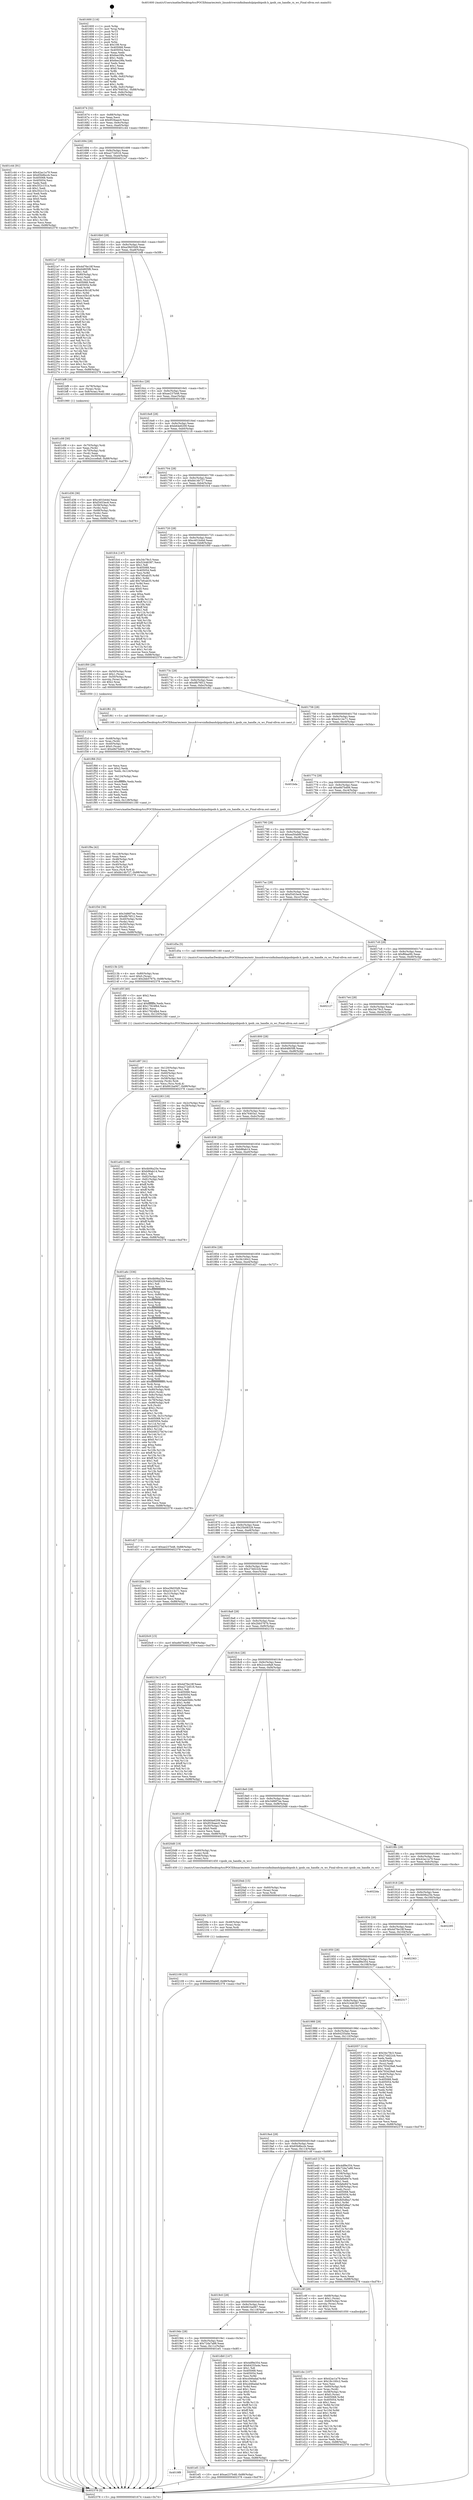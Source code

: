 digraph "0x401600" {
  label = "0x401600 (/mnt/c/Users/mathe/Desktop/tcc/POCII/binaries/extr_linuxdriversinfinibandulpipoibipoib.h_ipoib_cm_handle_rx_wc_Final-ollvm.out::main(0))"
  labelloc = "t"
  node[shape=record]

  Entry [label="",width=0.3,height=0.3,shape=circle,fillcolor=black,style=filled]
  "0x401674" [label="{
     0x401674 [32]\l
     | [instrs]\l
     &nbsp;&nbsp;0x401674 \<+6\>: mov -0x88(%rbp),%eax\l
     &nbsp;&nbsp;0x40167a \<+2\>: mov %eax,%ecx\l
     &nbsp;&nbsp;0x40167c \<+6\>: sub $0x953baec0,%ecx\l
     &nbsp;&nbsp;0x401682 \<+6\>: mov %eax,-0x9c(%rbp)\l
     &nbsp;&nbsp;0x401688 \<+6\>: mov %ecx,-0xa0(%rbp)\l
     &nbsp;&nbsp;0x40168e \<+6\>: je 0000000000401c44 \<main+0x644\>\l
  }"]
  "0x401c44" [label="{
     0x401c44 [91]\l
     | [instrs]\l
     &nbsp;&nbsp;0x401c44 \<+5\>: mov $0x42ac1a79,%eax\l
     &nbsp;&nbsp;0x401c49 \<+5\>: mov $0x65b8bccb,%ecx\l
     &nbsp;&nbsp;0x401c4e \<+7\>: mov 0x405068,%edx\l
     &nbsp;&nbsp;0x401c55 \<+7\>: mov 0x405054,%esi\l
     &nbsp;&nbsp;0x401c5c \<+2\>: mov %edx,%edi\l
     &nbsp;&nbsp;0x401c5e \<+6\>: add $0x352c151a,%edi\l
     &nbsp;&nbsp;0x401c64 \<+3\>: sub $0x1,%edi\l
     &nbsp;&nbsp;0x401c67 \<+6\>: sub $0x352c151a,%edi\l
     &nbsp;&nbsp;0x401c6d \<+3\>: imul %edi,%edx\l
     &nbsp;&nbsp;0x401c70 \<+3\>: and $0x1,%edx\l
     &nbsp;&nbsp;0x401c73 \<+3\>: cmp $0x0,%edx\l
     &nbsp;&nbsp;0x401c76 \<+4\>: sete %r8b\l
     &nbsp;&nbsp;0x401c7a \<+3\>: cmp $0xa,%esi\l
     &nbsp;&nbsp;0x401c7d \<+4\>: setl %r9b\l
     &nbsp;&nbsp;0x401c81 \<+3\>: mov %r8b,%r10b\l
     &nbsp;&nbsp;0x401c84 \<+3\>: and %r9b,%r10b\l
     &nbsp;&nbsp;0x401c87 \<+3\>: xor %r9b,%r8b\l
     &nbsp;&nbsp;0x401c8a \<+3\>: or %r8b,%r10b\l
     &nbsp;&nbsp;0x401c8d \<+4\>: test $0x1,%r10b\l
     &nbsp;&nbsp;0x401c91 \<+3\>: cmovne %ecx,%eax\l
     &nbsp;&nbsp;0x401c94 \<+6\>: mov %eax,-0x88(%rbp)\l
     &nbsp;&nbsp;0x401c9a \<+5\>: jmp 0000000000402378 \<main+0xd78\>\l
  }"]
  "0x401694" [label="{
     0x401694 [28]\l
     | [instrs]\l
     &nbsp;&nbsp;0x401694 \<+5\>: jmp 0000000000401699 \<main+0x99\>\l
     &nbsp;&nbsp;0x401699 \<+6\>: mov -0x9c(%rbp),%eax\l
     &nbsp;&nbsp;0x40169f \<+5\>: sub $0xa272d516,%eax\l
     &nbsp;&nbsp;0x4016a4 \<+6\>: mov %eax,-0xa4(%rbp)\l
     &nbsp;&nbsp;0x4016aa \<+6\>: je 00000000004021e7 \<main+0xbe7\>\l
  }"]
  Exit [label="",width=0.3,height=0.3,shape=circle,fillcolor=black,style=filled,peripheries=2]
  "0x4021e7" [label="{
     0x4021e7 [156]\l
     | [instrs]\l
     &nbsp;&nbsp;0x4021e7 \<+5\>: mov $0x4d76e18f,%eax\l
     &nbsp;&nbsp;0x4021ec \<+5\>: mov $0x64805f6,%ecx\l
     &nbsp;&nbsp;0x4021f1 \<+2\>: mov $0x1,%dl\l
     &nbsp;&nbsp;0x4021f3 \<+4\>: mov -0x80(%rbp),%rsi\l
     &nbsp;&nbsp;0x4021f7 \<+2\>: mov (%rsi),%edi\l
     &nbsp;&nbsp;0x4021f9 \<+3\>: mov %edi,-0x2c(%rbp)\l
     &nbsp;&nbsp;0x4021fc \<+7\>: mov 0x405068,%edi\l
     &nbsp;&nbsp;0x402203 \<+8\>: mov 0x405054,%r8d\l
     &nbsp;&nbsp;0x40220b \<+3\>: mov %edi,%r9d\l
     &nbsp;&nbsp;0x40220e \<+7\>: sub $0xec43b1df,%r9d\l
     &nbsp;&nbsp;0x402215 \<+4\>: sub $0x1,%r9d\l
     &nbsp;&nbsp;0x402219 \<+7\>: add $0xec43b1df,%r9d\l
     &nbsp;&nbsp;0x402220 \<+4\>: imul %r9d,%edi\l
     &nbsp;&nbsp;0x402224 \<+3\>: and $0x1,%edi\l
     &nbsp;&nbsp;0x402227 \<+3\>: cmp $0x0,%edi\l
     &nbsp;&nbsp;0x40222a \<+4\>: sete %r10b\l
     &nbsp;&nbsp;0x40222e \<+4\>: cmp $0xa,%r8d\l
     &nbsp;&nbsp;0x402232 \<+4\>: setl %r11b\l
     &nbsp;&nbsp;0x402236 \<+3\>: mov %r10b,%bl\l
     &nbsp;&nbsp;0x402239 \<+3\>: xor $0xff,%bl\l
     &nbsp;&nbsp;0x40223c \<+3\>: mov %r11b,%r14b\l
     &nbsp;&nbsp;0x40223f \<+4\>: xor $0xff,%r14b\l
     &nbsp;&nbsp;0x402243 \<+3\>: xor $0x1,%dl\l
     &nbsp;&nbsp;0x402246 \<+3\>: mov %bl,%r15b\l
     &nbsp;&nbsp;0x402249 \<+4\>: and $0xff,%r15b\l
     &nbsp;&nbsp;0x40224d \<+3\>: and %dl,%r10b\l
     &nbsp;&nbsp;0x402250 \<+3\>: mov %r14b,%r12b\l
     &nbsp;&nbsp;0x402253 \<+4\>: and $0xff,%r12b\l
     &nbsp;&nbsp;0x402257 \<+3\>: and %dl,%r11b\l
     &nbsp;&nbsp;0x40225a \<+3\>: or %r10b,%r15b\l
     &nbsp;&nbsp;0x40225d \<+3\>: or %r11b,%r12b\l
     &nbsp;&nbsp;0x402260 \<+3\>: xor %r12b,%r15b\l
     &nbsp;&nbsp;0x402263 \<+3\>: or %r14b,%bl\l
     &nbsp;&nbsp;0x402266 \<+3\>: xor $0xff,%bl\l
     &nbsp;&nbsp;0x402269 \<+3\>: or $0x1,%dl\l
     &nbsp;&nbsp;0x40226c \<+2\>: and %dl,%bl\l
     &nbsp;&nbsp;0x40226e \<+3\>: or %bl,%r15b\l
     &nbsp;&nbsp;0x402271 \<+4\>: test $0x1,%r15b\l
     &nbsp;&nbsp;0x402275 \<+3\>: cmovne %ecx,%eax\l
     &nbsp;&nbsp;0x402278 \<+6\>: mov %eax,-0x88(%rbp)\l
     &nbsp;&nbsp;0x40227e \<+5\>: jmp 0000000000402378 \<main+0xd78\>\l
  }"]
  "0x4016b0" [label="{
     0x4016b0 [28]\l
     | [instrs]\l
     &nbsp;&nbsp;0x4016b0 \<+5\>: jmp 00000000004016b5 \<main+0xb5\>\l
     &nbsp;&nbsp;0x4016b5 \<+6\>: mov -0x9c(%rbp),%eax\l
     &nbsp;&nbsp;0x4016bb \<+5\>: sub $0xa39d35d9,%eax\l
     &nbsp;&nbsp;0x4016c0 \<+6\>: mov %eax,-0xa8(%rbp)\l
     &nbsp;&nbsp;0x4016c6 \<+6\>: je 0000000000401bf8 \<main+0x5f8\>\l
  }"]
  "0x402109" [label="{
     0x402109 [15]\l
     | [instrs]\l
     &nbsp;&nbsp;0x402109 \<+10\>: movl $0xea50ab6f,-0x88(%rbp)\l
     &nbsp;&nbsp;0x402113 \<+5\>: jmp 0000000000402378 \<main+0xd78\>\l
  }"]
  "0x401bf8" [label="{
     0x401bf8 [16]\l
     | [instrs]\l
     &nbsp;&nbsp;0x401bf8 \<+4\>: mov -0x78(%rbp),%rax\l
     &nbsp;&nbsp;0x401bfc \<+3\>: mov (%rax),%rax\l
     &nbsp;&nbsp;0x401bff \<+4\>: mov 0x8(%rax),%rdi\l
     &nbsp;&nbsp;0x401c03 \<+5\>: call 0000000000401060 \<atoi@plt\>\l
     | [calls]\l
     &nbsp;&nbsp;0x401060 \{1\} (unknown)\l
  }"]
  "0x4016cc" [label="{
     0x4016cc [28]\l
     | [instrs]\l
     &nbsp;&nbsp;0x4016cc \<+5\>: jmp 00000000004016d1 \<main+0xd1\>\l
     &nbsp;&nbsp;0x4016d1 \<+6\>: mov -0x9c(%rbp),%eax\l
     &nbsp;&nbsp;0x4016d7 \<+5\>: sub $0xae237b48,%eax\l
     &nbsp;&nbsp;0x4016dc \<+6\>: mov %eax,-0xac(%rbp)\l
     &nbsp;&nbsp;0x4016e2 \<+6\>: je 0000000000401d36 \<main+0x736\>\l
  }"]
  "0x4020fa" [label="{
     0x4020fa [15]\l
     | [instrs]\l
     &nbsp;&nbsp;0x4020fa \<+4\>: mov -0x48(%rbp),%rax\l
     &nbsp;&nbsp;0x4020fe \<+3\>: mov (%rax),%rax\l
     &nbsp;&nbsp;0x402101 \<+3\>: mov %rax,%rdi\l
     &nbsp;&nbsp;0x402104 \<+5\>: call 0000000000401030 \<free@plt\>\l
     | [calls]\l
     &nbsp;&nbsp;0x401030 \{1\} (unknown)\l
  }"]
  "0x401d36" [label="{
     0x401d36 [36]\l
     | [instrs]\l
     &nbsp;&nbsp;0x401d36 \<+5\>: mov $0xc401b44d,%eax\l
     &nbsp;&nbsp;0x401d3b \<+5\>: mov $0xf3453ec6,%ecx\l
     &nbsp;&nbsp;0x401d40 \<+4\>: mov -0x58(%rbp),%rdx\l
     &nbsp;&nbsp;0x401d44 \<+2\>: mov (%rdx),%esi\l
     &nbsp;&nbsp;0x401d46 \<+4\>: mov -0x68(%rbp),%rdx\l
     &nbsp;&nbsp;0x401d4a \<+2\>: cmp (%rdx),%esi\l
     &nbsp;&nbsp;0x401d4c \<+3\>: cmovl %ecx,%eax\l
     &nbsp;&nbsp;0x401d4f \<+6\>: mov %eax,-0x88(%rbp)\l
     &nbsp;&nbsp;0x401d55 \<+5\>: jmp 0000000000402378 \<main+0xd78\>\l
  }"]
  "0x4016e8" [label="{
     0x4016e8 [28]\l
     | [instrs]\l
     &nbsp;&nbsp;0x4016e8 \<+5\>: jmp 00000000004016ed \<main+0xed\>\l
     &nbsp;&nbsp;0x4016ed \<+6\>: mov -0x9c(%rbp),%eax\l
     &nbsp;&nbsp;0x4016f3 \<+5\>: sub $0xb64e6209,%eax\l
     &nbsp;&nbsp;0x4016f8 \<+6\>: mov %eax,-0xb0(%rbp)\l
     &nbsp;&nbsp;0x4016fe \<+6\>: je 0000000000402118 \<main+0xb18\>\l
  }"]
  "0x4020eb" [label="{
     0x4020eb [15]\l
     | [instrs]\l
     &nbsp;&nbsp;0x4020eb \<+4\>: mov -0x60(%rbp),%rax\l
     &nbsp;&nbsp;0x4020ef \<+3\>: mov (%rax),%rax\l
     &nbsp;&nbsp;0x4020f2 \<+3\>: mov %rax,%rdi\l
     &nbsp;&nbsp;0x4020f5 \<+5\>: call 0000000000401030 \<free@plt\>\l
     | [calls]\l
     &nbsp;&nbsp;0x401030 \{1\} (unknown)\l
  }"]
  "0x402118" [label="{
     0x402118\l
  }", style=dashed]
  "0x401704" [label="{
     0x401704 [28]\l
     | [instrs]\l
     &nbsp;&nbsp;0x401704 \<+5\>: jmp 0000000000401709 \<main+0x109\>\l
     &nbsp;&nbsp;0x401709 \<+6\>: mov -0x9c(%rbp),%eax\l
     &nbsp;&nbsp;0x40170f \<+5\>: sub $0xbb14b727,%eax\l
     &nbsp;&nbsp;0x401714 \<+6\>: mov %eax,-0xb4(%rbp)\l
     &nbsp;&nbsp;0x40171a \<+6\>: je 0000000000401fc4 \<main+0x9c4\>\l
  }"]
  "0x401f9a" [label="{
     0x401f9a [42]\l
     | [instrs]\l
     &nbsp;&nbsp;0x401f9a \<+6\>: mov -0x128(%rbp),%ecx\l
     &nbsp;&nbsp;0x401fa0 \<+3\>: imul %eax,%ecx\l
     &nbsp;&nbsp;0x401fa3 \<+4\>: mov -0x48(%rbp),%r8\l
     &nbsp;&nbsp;0x401fa7 \<+3\>: mov (%r8),%r8\l
     &nbsp;&nbsp;0x401faa \<+4\>: mov -0x40(%rbp),%r9\l
     &nbsp;&nbsp;0x401fae \<+3\>: movslq (%r9),%r9\l
     &nbsp;&nbsp;0x401fb1 \<+4\>: mov %ecx,(%r8,%r9,4)\l
     &nbsp;&nbsp;0x401fb5 \<+10\>: movl $0xbb14b727,-0x88(%rbp)\l
     &nbsp;&nbsp;0x401fbf \<+5\>: jmp 0000000000402378 \<main+0xd78\>\l
  }"]
  "0x401fc4" [label="{
     0x401fc4 [147]\l
     | [instrs]\l
     &nbsp;&nbsp;0x401fc4 \<+5\>: mov $0x34c78c3,%eax\l
     &nbsp;&nbsp;0x401fc9 \<+5\>: mov $0x52446387,%ecx\l
     &nbsp;&nbsp;0x401fce \<+2\>: mov $0x1,%dl\l
     &nbsp;&nbsp;0x401fd0 \<+7\>: mov 0x405068,%esi\l
     &nbsp;&nbsp;0x401fd7 \<+7\>: mov 0x405054,%edi\l
     &nbsp;&nbsp;0x401fde \<+3\>: mov %esi,%r8d\l
     &nbsp;&nbsp;0x401fe1 \<+7\>: sub $0x7efcab35,%r8d\l
     &nbsp;&nbsp;0x401fe8 \<+4\>: sub $0x1,%r8d\l
     &nbsp;&nbsp;0x401fec \<+7\>: add $0x7efcab35,%r8d\l
     &nbsp;&nbsp;0x401ff3 \<+4\>: imul %r8d,%esi\l
     &nbsp;&nbsp;0x401ff7 \<+3\>: and $0x1,%esi\l
     &nbsp;&nbsp;0x401ffa \<+3\>: cmp $0x0,%esi\l
     &nbsp;&nbsp;0x401ffd \<+4\>: sete %r9b\l
     &nbsp;&nbsp;0x402001 \<+3\>: cmp $0xa,%edi\l
     &nbsp;&nbsp;0x402004 \<+4\>: setl %r10b\l
     &nbsp;&nbsp;0x402008 \<+3\>: mov %r9b,%r11b\l
     &nbsp;&nbsp;0x40200b \<+4\>: xor $0xff,%r11b\l
     &nbsp;&nbsp;0x40200f \<+3\>: mov %r10b,%bl\l
     &nbsp;&nbsp;0x402012 \<+3\>: xor $0xff,%bl\l
     &nbsp;&nbsp;0x402015 \<+3\>: xor $0x1,%dl\l
     &nbsp;&nbsp;0x402018 \<+3\>: mov %r11b,%r14b\l
     &nbsp;&nbsp;0x40201b \<+4\>: and $0xff,%r14b\l
     &nbsp;&nbsp;0x40201f \<+3\>: and %dl,%r9b\l
     &nbsp;&nbsp;0x402022 \<+3\>: mov %bl,%r15b\l
     &nbsp;&nbsp;0x402025 \<+4\>: and $0xff,%r15b\l
     &nbsp;&nbsp;0x402029 \<+3\>: and %dl,%r10b\l
     &nbsp;&nbsp;0x40202c \<+3\>: or %r9b,%r14b\l
     &nbsp;&nbsp;0x40202f \<+3\>: or %r10b,%r15b\l
     &nbsp;&nbsp;0x402032 \<+3\>: xor %r15b,%r14b\l
     &nbsp;&nbsp;0x402035 \<+3\>: or %bl,%r11b\l
     &nbsp;&nbsp;0x402038 \<+4\>: xor $0xff,%r11b\l
     &nbsp;&nbsp;0x40203c \<+3\>: or $0x1,%dl\l
     &nbsp;&nbsp;0x40203f \<+3\>: and %dl,%r11b\l
     &nbsp;&nbsp;0x402042 \<+3\>: or %r11b,%r14b\l
     &nbsp;&nbsp;0x402045 \<+4\>: test $0x1,%r14b\l
     &nbsp;&nbsp;0x402049 \<+3\>: cmovne %ecx,%eax\l
     &nbsp;&nbsp;0x40204c \<+6\>: mov %eax,-0x88(%rbp)\l
     &nbsp;&nbsp;0x402052 \<+5\>: jmp 0000000000402378 \<main+0xd78\>\l
  }"]
  "0x401720" [label="{
     0x401720 [28]\l
     | [instrs]\l
     &nbsp;&nbsp;0x401720 \<+5\>: jmp 0000000000401725 \<main+0x125\>\l
     &nbsp;&nbsp;0x401725 \<+6\>: mov -0x9c(%rbp),%eax\l
     &nbsp;&nbsp;0x40172b \<+5\>: sub $0xc401b44d,%eax\l
     &nbsp;&nbsp;0x401730 \<+6\>: mov %eax,-0xb8(%rbp)\l
     &nbsp;&nbsp;0x401736 \<+6\>: je 0000000000401f00 \<main+0x900\>\l
  }"]
  "0x401f66" [label="{
     0x401f66 [52]\l
     | [instrs]\l
     &nbsp;&nbsp;0x401f66 \<+2\>: xor %ecx,%ecx\l
     &nbsp;&nbsp;0x401f68 \<+5\>: mov $0x2,%edx\l
     &nbsp;&nbsp;0x401f6d \<+6\>: mov %edx,-0x124(%rbp)\l
     &nbsp;&nbsp;0x401f73 \<+1\>: cltd\l
     &nbsp;&nbsp;0x401f74 \<+6\>: mov -0x124(%rbp),%esi\l
     &nbsp;&nbsp;0x401f7a \<+2\>: idiv %esi\l
     &nbsp;&nbsp;0x401f7c \<+6\>: imul $0xfffffffe,%edx,%edx\l
     &nbsp;&nbsp;0x401f82 \<+2\>: mov %ecx,%edi\l
     &nbsp;&nbsp;0x401f84 \<+2\>: sub %edx,%edi\l
     &nbsp;&nbsp;0x401f86 \<+2\>: mov %ecx,%edx\l
     &nbsp;&nbsp;0x401f88 \<+3\>: sub $0x1,%edx\l
     &nbsp;&nbsp;0x401f8b \<+2\>: add %edx,%edi\l
     &nbsp;&nbsp;0x401f8d \<+2\>: sub %edi,%ecx\l
     &nbsp;&nbsp;0x401f8f \<+6\>: mov %ecx,-0x128(%rbp)\l
     &nbsp;&nbsp;0x401f95 \<+5\>: call 0000000000401160 \<next_i\>\l
     | [calls]\l
     &nbsp;&nbsp;0x401160 \{1\} (/mnt/c/Users/mathe/Desktop/tcc/POCII/binaries/extr_linuxdriversinfinibandulpipoibipoib.h_ipoib_cm_handle_rx_wc_Final-ollvm.out::next_i)\l
  }"]
  "0x401f00" [label="{
     0x401f00 [29]\l
     | [instrs]\l
     &nbsp;&nbsp;0x401f00 \<+4\>: mov -0x50(%rbp),%rax\l
     &nbsp;&nbsp;0x401f04 \<+6\>: movl $0x1,(%rax)\l
     &nbsp;&nbsp;0x401f0a \<+4\>: mov -0x50(%rbp),%rax\l
     &nbsp;&nbsp;0x401f0e \<+3\>: movslq (%rax),%rax\l
     &nbsp;&nbsp;0x401f11 \<+4\>: shl $0x2,%rax\l
     &nbsp;&nbsp;0x401f15 \<+3\>: mov %rax,%rdi\l
     &nbsp;&nbsp;0x401f18 \<+5\>: call 0000000000401050 \<malloc@plt\>\l
     | [calls]\l
     &nbsp;&nbsp;0x401050 \{1\} (unknown)\l
  }"]
  "0x40173c" [label="{
     0x40173c [28]\l
     | [instrs]\l
     &nbsp;&nbsp;0x40173c \<+5\>: jmp 0000000000401741 \<main+0x141\>\l
     &nbsp;&nbsp;0x401741 \<+6\>: mov -0x9c(%rbp),%eax\l
     &nbsp;&nbsp;0x401747 \<+5\>: sub $0xdfb76f12,%eax\l
     &nbsp;&nbsp;0x40174c \<+6\>: mov %eax,-0xbc(%rbp)\l
     &nbsp;&nbsp;0x401752 \<+6\>: je 0000000000401f61 \<main+0x961\>\l
  }"]
  "0x401f1d" [label="{
     0x401f1d [32]\l
     | [instrs]\l
     &nbsp;&nbsp;0x401f1d \<+4\>: mov -0x48(%rbp),%rdi\l
     &nbsp;&nbsp;0x401f21 \<+3\>: mov %rax,(%rdi)\l
     &nbsp;&nbsp;0x401f24 \<+4\>: mov -0x40(%rbp),%rax\l
     &nbsp;&nbsp;0x401f28 \<+6\>: movl $0x0,(%rax)\l
     &nbsp;&nbsp;0x401f2e \<+10\>: movl $0xe8d7bd06,-0x88(%rbp)\l
     &nbsp;&nbsp;0x401f38 \<+5\>: jmp 0000000000402378 \<main+0xd78\>\l
  }"]
  "0x401f61" [label="{
     0x401f61 [5]\l
     | [instrs]\l
     &nbsp;&nbsp;0x401f61 \<+5\>: call 0000000000401160 \<next_i\>\l
     | [calls]\l
     &nbsp;&nbsp;0x401160 \{1\} (/mnt/c/Users/mathe/Desktop/tcc/POCII/binaries/extr_linuxdriversinfinibandulpipoibipoib.h_ipoib_cm_handle_rx_wc_Final-ollvm.out::next_i)\l
  }"]
  "0x401758" [label="{
     0x401758 [28]\l
     | [instrs]\l
     &nbsp;&nbsp;0x401758 \<+5\>: jmp 000000000040175d \<main+0x15d\>\l
     &nbsp;&nbsp;0x40175d \<+6\>: mov -0x9c(%rbp),%eax\l
     &nbsp;&nbsp;0x401763 \<+5\>: sub $0xe3c14c71,%eax\l
     &nbsp;&nbsp;0x401768 \<+6\>: mov %eax,-0xc0(%rbp)\l
     &nbsp;&nbsp;0x40176e \<+6\>: je 0000000000401bda \<main+0x5da\>\l
  }"]
  "0x4019f8" [label="{
     0x4019f8\l
  }", style=dashed]
  "0x401bda" [label="{
     0x401bda\l
  }", style=dashed]
  "0x401774" [label="{
     0x401774 [28]\l
     | [instrs]\l
     &nbsp;&nbsp;0x401774 \<+5\>: jmp 0000000000401779 \<main+0x179\>\l
     &nbsp;&nbsp;0x401779 \<+6\>: mov -0x9c(%rbp),%eax\l
     &nbsp;&nbsp;0x40177f \<+5\>: sub $0xe8d7bd06,%eax\l
     &nbsp;&nbsp;0x401784 \<+6\>: mov %eax,-0xc4(%rbp)\l
     &nbsp;&nbsp;0x40178a \<+6\>: je 0000000000401f3d \<main+0x93d\>\l
  }"]
  "0x401ef1" [label="{
     0x401ef1 [15]\l
     | [instrs]\l
     &nbsp;&nbsp;0x401ef1 \<+10\>: movl $0xae237b48,-0x88(%rbp)\l
     &nbsp;&nbsp;0x401efb \<+5\>: jmp 0000000000402378 \<main+0xd78\>\l
  }"]
  "0x401f3d" [label="{
     0x401f3d [36]\l
     | [instrs]\l
     &nbsp;&nbsp;0x401f3d \<+5\>: mov $0x3486f7ee,%eax\l
     &nbsp;&nbsp;0x401f42 \<+5\>: mov $0xdfb76f12,%ecx\l
     &nbsp;&nbsp;0x401f47 \<+4\>: mov -0x40(%rbp),%rdx\l
     &nbsp;&nbsp;0x401f4b \<+2\>: mov (%rdx),%esi\l
     &nbsp;&nbsp;0x401f4d \<+4\>: mov -0x50(%rbp),%rdx\l
     &nbsp;&nbsp;0x401f51 \<+2\>: cmp (%rdx),%esi\l
     &nbsp;&nbsp;0x401f53 \<+3\>: cmovl %ecx,%eax\l
     &nbsp;&nbsp;0x401f56 \<+6\>: mov %eax,-0x88(%rbp)\l
     &nbsp;&nbsp;0x401f5c \<+5\>: jmp 0000000000402378 \<main+0xd78\>\l
  }"]
  "0x401790" [label="{
     0x401790 [28]\l
     | [instrs]\l
     &nbsp;&nbsp;0x401790 \<+5\>: jmp 0000000000401795 \<main+0x195\>\l
     &nbsp;&nbsp;0x401795 \<+6\>: mov -0x9c(%rbp),%eax\l
     &nbsp;&nbsp;0x40179b \<+5\>: sub $0xea50ab6f,%eax\l
     &nbsp;&nbsp;0x4017a0 \<+6\>: mov %eax,-0xc8(%rbp)\l
     &nbsp;&nbsp;0x4017a6 \<+6\>: je 000000000040213b \<main+0xb3b\>\l
  }"]
  "0x4019dc" [label="{
     0x4019dc [28]\l
     | [instrs]\l
     &nbsp;&nbsp;0x4019dc \<+5\>: jmp 00000000004019e1 \<main+0x3e1\>\l
     &nbsp;&nbsp;0x4019e1 \<+6\>: mov -0x9c(%rbp),%eax\l
     &nbsp;&nbsp;0x4019e7 \<+5\>: sub $0x72da7a88,%eax\l
     &nbsp;&nbsp;0x4019ec \<+6\>: mov %eax,-0x11c(%rbp)\l
     &nbsp;&nbsp;0x4019f2 \<+6\>: je 0000000000401ef1 \<main+0x8f1\>\l
  }"]
  "0x40213b" [label="{
     0x40213b [25]\l
     | [instrs]\l
     &nbsp;&nbsp;0x40213b \<+4\>: mov -0x80(%rbp),%rax\l
     &nbsp;&nbsp;0x40213f \<+6\>: movl $0x0,(%rax)\l
     &nbsp;&nbsp;0x402145 \<+10\>: movl $0x2bb5767b,-0x88(%rbp)\l
     &nbsp;&nbsp;0x40214f \<+5\>: jmp 0000000000402378 \<main+0xd78\>\l
  }"]
  "0x4017ac" [label="{
     0x4017ac [28]\l
     | [instrs]\l
     &nbsp;&nbsp;0x4017ac \<+5\>: jmp 00000000004017b1 \<main+0x1b1\>\l
     &nbsp;&nbsp;0x4017b1 \<+6\>: mov -0x9c(%rbp),%eax\l
     &nbsp;&nbsp;0x4017b7 \<+5\>: sub $0xf3453ec6,%eax\l
     &nbsp;&nbsp;0x4017bc \<+6\>: mov %eax,-0xcc(%rbp)\l
     &nbsp;&nbsp;0x4017c2 \<+6\>: je 0000000000401d5a \<main+0x75a\>\l
  }"]
  "0x401db0" [label="{
     0x401db0 [147]\l
     | [instrs]\l
     &nbsp;&nbsp;0x401db0 \<+5\>: mov $0x4df9e354,%eax\l
     &nbsp;&nbsp;0x401db5 \<+5\>: mov $0x64255a4e,%ecx\l
     &nbsp;&nbsp;0x401dba \<+2\>: mov $0x1,%dl\l
     &nbsp;&nbsp;0x401dbc \<+7\>: mov 0x405068,%esi\l
     &nbsp;&nbsp;0x401dc3 \<+7\>: mov 0x405054,%edi\l
     &nbsp;&nbsp;0x401dca \<+3\>: mov %esi,%r8d\l
     &nbsp;&nbsp;0x401dcd \<+7\>: sub $0xcd46adaf,%r8d\l
     &nbsp;&nbsp;0x401dd4 \<+4\>: sub $0x1,%r8d\l
     &nbsp;&nbsp;0x401dd8 \<+7\>: add $0xcd46adaf,%r8d\l
     &nbsp;&nbsp;0x401ddf \<+4\>: imul %r8d,%esi\l
     &nbsp;&nbsp;0x401de3 \<+3\>: and $0x1,%esi\l
     &nbsp;&nbsp;0x401de6 \<+3\>: cmp $0x0,%esi\l
     &nbsp;&nbsp;0x401de9 \<+4\>: sete %r9b\l
     &nbsp;&nbsp;0x401ded \<+3\>: cmp $0xa,%edi\l
     &nbsp;&nbsp;0x401df0 \<+4\>: setl %r10b\l
     &nbsp;&nbsp;0x401df4 \<+3\>: mov %r9b,%r11b\l
     &nbsp;&nbsp;0x401df7 \<+4\>: xor $0xff,%r11b\l
     &nbsp;&nbsp;0x401dfb \<+3\>: mov %r10b,%bl\l
     &nbsp;&nbsp;0x401dfe \<+3\>: xor $0xff,%bl\l
     &nbsp;&nbsp;0x401e01 \<+3\>: xor $0x1,%dl\l
     &nbsp;&nbsp;0x401e04 \<+3\>: mov %r11b,%r14b\l
     &nbsp;&nbsp;0x401e07 \<+4\>: and $0xff,%r14b\l
     &nbsp;&nbsp;0x401e0b \<+3\>: and %dl,%r9b\l
     &nbsp;&nbsp;0x401e0e \<+3\>: mov %bl,%r15b\l
     &nbsp;&nbsp;0x401e11 \<+4\>: and $0xff,%r15b\l
     &nbsp;&nbsp;0x401e15 \<+3\>: and %dl,%r10b\l
     &nbsp;&nbsp;0x401e18 \<+3\>: or %r9b,%r14b\l
     &nbsp;&nbsp;0x401e1b \<+3\>: or %r10b,%r15b\l
     &nbsp;&nbsp;0x401e1e \<+3\>: xor %r15b,%r14b\l
     &nbsp;&nbsp;0x401e21 \<+3\>: or %bl,%r11b\l
     &nbsp;&nbsp;0x401e24 \<+4\>: xor $0xff,%r11b\l
     &nbsp;&nbsp;0x401e28 \<+3\>: or $0x1,%dl\l
     &nbsp;&nbsp;0x401e2b \<+3\>: and %dl,%r11b\l
     &nbsp;&nbsp;0x401e2e \<+3\>: or %r11b,%r14b\l
     &nbsp;&nbsp;0x401e31 \<+4\>: test $0x1,%r14b\l
     &nbsp;&nbsp;0x401e35 \<+3\>: cmovne %ecx,%eax\l
     &nbsp;&nbsp;0x401e38 \<+6\>: mov %eax,-0x88(%rbp)\l
     &nbsp;&nbsp;0x401e3e \<+5\>: jmp 0000000000402378 \<main+0xd78\>\l
  }"]
  "0x401d5a" [label="{
     0x401d5a [5]\l
     | [instrs]\l
     &nbsp;&nbsp;0x401d5a \<+5\>: call 0000000000401160 \<next_i\>\l
     | [calls]\l
     &nbsp;&nbsp;0x401160 \{1\} (/mnt/c/Users/mathe/Desktop/tcc/POCII/binaries/extr_linuxdriversinfinibandulpipoibipoib.h_ipoib_cm_handle_rx_wc_Final-ollvm.out::next_i)\l
  }"]
  "0x4017c8" [label="{
     0x4017c8 [28]\l
     | [instrs]\l
     &nbsp;&nbsp;0x4017c8 \<+5\>: jmp 00000000004017cd \<main+0x1cd\>\l
     &nbsp;&nbsp;0x4017cd \<+6\>: mov -0x9c(%rbp),%eax\l
     &nbsp;&nbsp;0x4017d3 \<+5\>: sub $0xffdaa0fc,%eax\l
     &nbsp;&nbsp;0x4017d8 \<+6\>: mov %eax,-0xd0(%rbp)\l
     &nbsp;&nbsp;0x4017de \<+6\>: je 0000000000402127 \<main+0xb27\>\l
  }"]
  "0x401d87" [label="{
     0x401d87 [41]\l
     | [instrs]\l
     &nbsp;&nbsp;0x401d87 \<+6\>: mov -0x120(%rbp),%ecx\l
     &nbsp;&nbsp;0x401d8d \<+3\>: imul %eax,%ecx\l
     &nbsp;&nbsp;0x401d90 \<+4\>: mov -0x60(%rbp),%rsi\l
     &nbsp;&nbsp;0x401d94 \<+3\>: mov (%rsi),%rsi\l
     &nbsp;&nbsp;0x401d97 \<+4\>: mov -0x58(%rbp),%rdi\l
     &nbsp;&nbsp;0x401d9b \<+3\>: movslq (%rdi),%rdi\l
     &nbsp;&nbsp;0x401d9e \<+3\>: mov %ecx,(%rsi,%rdi,4)\l
     &nbsp;&nbsp;0x401da1 \<+10\>: movl $0x661ba067,-0x88(%rbp)\l
     &nbsp;&nbsp;0x401dab \<+5\>: jmp 0000000000402378 \<main+0xd78\>\l
  }"]
  "0x402127" [label="{
     0x402127\l
  }", style=dashed]
  "0x4017e4" [label="{
     0x4017e4 [28]\l
     | [instrs]\l
     &nbsp;&nbsp;0x4017e4 \<+5\>: jmp 00000000004017e9 \<main+0x1e9\>\l
     &nbsp;&nbsp;0x4017e9 \<+6\>: mov -0x9c(%rbp),%eax\l
     &nbsp;&nbsp;0x4017ef \<+5\>: sub $0x34c78c3,%eax\l
     &nbsp;&nbsp;0x4017f4 \<+6\>: mov %eax,-0xd4(%rbp)\l
     &nbsp;&nbsp;0x4017fa \<+6\>: je 0000000000402339 \<main+0xd39\>\l
  }"]
  "0x401d5f" [label="{
     0x401d5f [40]\l
     | [instrs]\l
     &nbsp;&nbsp;0x401d5f \<+5\>: mov $0x2,%ecx\l
     &nbsp;&nbsp;0x401d64 \<+1\>: cltd\l
     &nbsp;&nbsp;0x401d65 \<+2\>: idiv %ecx\l
     &nbsp;&nbsp;0x401d67 \<+6\>: imul $0xfffffffe,%edx,%ecx\l
     &nbsp;&nbsp;0x401d6d \<+6\>: add $0x17824fb4,%ecx\l
     &nbsp;&nbsp;0x401d73 \<+3\>: add $0x1,%ecx\l
     &nbsp;&nbsp;0x401d76 \<+6\>: sub $0x17824fb4,%ecx\l
     &nbsp;&nbsp;0x401d7c \<+6\>: mov %ecx,-0x120(%rbp)\l
     &nbsp;&nbsp;0x401d82 \<+5\>: call 0000000000401160 \<next_i\>\l
     | [calls]\l
     &nbsp;&nbsp;0x401160 \{1\} (/mnt/c/Users/mathe/Desktop/tcc/POCII/binaries/extr_linuxdriversinfinibandulpipoibipoib.h_ipoib_cm_handle_rx_wc_Final-ollvm.out::next_i)\l
  }"]
  "0x402339" [label="{
     0x402339\l
  }", style=dashed]
  "0x401800" [label="{
     0x401800 [28]\l
     | [instrs]\l
     &nbsp;&nbsp;0x401800 \<+5\>: jmp 0000000000401805 \<main+0x205\>\l
     &nbsp;&nbsp;0x401805 \<+6\>: mov -0x9c(%rbp),%eax\l
     &nbsp;&nbsp;0x40180b \<+5\>: sub $0x64805f6,%eax\l
     &nbsp;&nbsp;0x401810 \<+6\>: mov %eax,-0xd8(%rbp)\l
     &nbsp;&nbsp;0x401816 \<+6\>: je 0000000000402283 \<main+0xc83\>\l
  }"]
  "0x401cbc" [label="{
     0x401cbc [107]\l
     | [instrs]\l
     &nbsp;&nbsp;0x401cbc \<+5\>: mov $0x42ac1a79,%ecx\l
     &nbsp;&nbsp;0x401cc1 \<+5\>: mov $0x18c160c2,%edx\l
     &nbsp;&nbsp;0x401cc6 \<+2\>: xor %esi,%esi\l
     &nbsp;&nbsp;0x401cc8 \<+4\>: mov -0x60(%rbp),%rdi\l
     &nbsp;&nbsp;0x401ccc \<+3\>: mov %rax,(%rdi)\l
     &nbsp;&nbsp;0x401ccf \<+4\>: mov -0x58(%rbp),%rax\l
     &nbsp;&nbsp;0x401cd3 \<+6\>: movl $0x0,(%rax)\l
     &nbsp;&nbsp;0x401cd9 \<+8\>: mov 0x405068,%r8d\l
     &nbsp;&nbsp;0x401ce1 \<+8\>: mov 0x405054,%r9d\l
     &nbsp;&nbsp;0x401ce9 \<+3\>: sub $0x1,%esi\l
     &nbsp;&nbsp;0x401cec \<+3\>: mov %r8d,%r10d\l
     &nbsp;&nbsp;0x401cef \<+3\>: add %esi,%r10d\l
     &nbsp;&nbsp;0x401cf2 \<+4\>: imul %r10d,%r8d\l
     &nbsp;&nbsp;0x401cf6 \<+4\>: and $0x1,%r8d\l
     &nbsp;&nbsp;0x401cfa \<+4\>: cmp $0x0,%r8d\l
     &nbsp;&nbsp;0x401cfe \<+4\>: sete %r11b\l
     &nbsp;&nbsp;0x401d02 \<+4\>: cmp $0xa,%r9d\l
     &nbsp;&nbsp;0x401d06 \<+3\>: setl %bl\l
     &nbsp;&nbsp;0x401d09 \<+3\>: mov %r11b,%r14b\l
     &nbsp;&nbsp;0x401d0c \<+3\>: and %bl,%r14b\l
     &nbsp;&nbsp;0x401d0f \<+3\>: xor %bl,%r11b\l
     &nbsp;&nbsp;0x401d12 \<+3\>: or %r11b,%r14b\l
     &nbsp;&nbsp;0x401d15 \<+4\>: test $0x1,%r14b\l
     &nbsp;&nbsp;0x401d19 \<+3\>: cmovne %edx,%ecx\l
     &nbsp;&nbsp;0x401d1c \<+6\>: mov %ecx,-0x88(%rbp)\l
     &nbsp;&nbsp;0x401d22 \<+5\>: jmp 0000000000402378 \<main+0xd78\>\l
  }"]
  "0x402283" [label="{
     0x402283 [18]\l
     | [instrs]\l
     &nbsp;&nbsp;0x402283 \<+3\>: mov -0x2c(%rbp),%eax\l
     &nbsp;&nbsp;0x402286 \<+4\>: lea -0x28(%rbp),%rsp\l
     &nbsp;&nbsp;0x40228a \<+1\>: pop %rbx\l
     &nbsp;&nbsp;0x40228b \<+2\>: pop %r12\l
     &nbsp;&nbsp;0x40228d \<+2\>: pop %r13\l
     &nbsp;&nbsp;0x40228f \<+2\>: pop %r14\l
     &nbsp;&nbsp;0x402291 \<+2\>: pop %r15\l
     &nbsp;&nbsp;0x402293 \<+1\>: pop %rbp\l
     &nbsp;&nbsp;0x402294 \<+1\>: ret\l
  }"]
  "0x40181c" [label="{
     0x40181c [28]\l
     | [instrs]\l
     &nbsp;&nbsp;0x40181c \<+5\>: jmp 0000000000401821 \<main+0x221\>\l
     &nbsp;&nbsp;0x401821 \<+6\>: mov -0x9c(%rbp),%eax\l
     &nbsp;&nbsp;0x401827 \<+5\>: sub $0x76403a1,%eax\l
     &nbsp;&nbsp;0x40182c \<+6\>: mov %eax,-0xdc(%rbp)\l
     &nbsp;&nbsp;0x401832 \<+6\>: je 0000000000401a02 \<main+0x402\>\l
  }"]
  "0x4019c0" [label="{
     0x4019c0 [28]\l
     | [instrs]\l
     &nbsp;&nbsp;0x4019c0 \<+5\>: jmp 00000000004019c5 \<main+0x3c5\>\l
     &nbsp;&nbsp;0x4019c5 \<+6\>: mov -0x9c(%rbp),%eax\l
     &nbsp;&nbsp;0x4019cb \<+5\>: sub $0x661ba067,%eax\l
     &nbsp;&nbsp;0x4019d0 \<+6\>: mov %eax,-0x118(%rbp)\l
     &nbsp;&nbsp;0x4019d6 \<+6\>: je 0000000000401db0 \<main+0x7b0\>\l
  }"]
  "0x401a02" [label="{
     0x401a02 [106]\l
     | [instrs]\l
     &nbsp;&nbsp;0x401a02 \<+5\>: mov $0x4b06a25e,%eax\l
     &nbsp;&nbsp;0x401a07 \<+5\>: mov $0xb96ab14,%ecx\l
     &nbsp;&nbsp;0x401a0c \<+2\>: mov $0x1,%dl\l
     &nbsp;&nbsp;0x401a0e \<+7\>: mov -0x82(%rbp),%sil\l
     &nbsp;&nbsp;0x401a15 \<+7\>: mov -0x81(%rbp),%dil\l
     &nbsp;&nbsp;0x401a1c \<+3\>: mov %sil,%r8b\l
     &nbsp;&nbsp;0x401a1f \<+4\>: xor $0xff,%r8b\l
     &nbsp;&nbsp;0x401a23 \<+3\>: mov %dil,%r9b\l
     &nbsp;&nbsp;0x401a26 \<+4\>: xor $0xff,%r9b\l
     &nbsp;&nbsp;0x401a2a \<+3\>: xor $0x1,%dl\l
     &nbsp;&nbsp;0x401a2d \<+3\>: mov %r8b,%r10b\l
     &nbsp;&nbsp;0x401a30 \<+4\>: and $0xff,%r10b\l
     &nbsp;&nbsp;0x401a34 \<+3\>: and %dl,%sil\l
     &nbsp;&nbsp;0x401a37 \<+3\>: mov %r9b,%r11b\l
     &nbsp;&nbsp;0x401a3a \<+4\>: and $0xff,%r11b\l
     &nbsp;&nbsp;0x401a3e \<+3\>: and %dl,%dil\l
     &nbsp;&nbsp;0x401a41 \<+3\>: or %sil,%r10b\l
     &nbsp;&nbsp;0x401a44 \<+3\>: or %dil,%r11b\l
     &nbsp;&nbsp;0x401a47 \<+3\>: xor %r11b,%r10b\l
     &nbsp;&nbsp;0x401a4a \<+3\>: or %r9b,%r8b\l
     &nbsp;&nbsp;0x401a4d \<+4\>: xor $0xff,%r8b\l
     &nbsp;&nbsp;0x401a51 \<+3\>: or $0x1,%dl\l
     &nbsp;&nbsp;0x401a54 \<+3\>: and %dl,%r8b\l
     &nbsp;&nbsp;0x401a57 \<+3\>: or %r8b,%r10b\l
     &nbsp;&nbsp;0x401a5a \<+4\>: test $0x1,%r10b\l
     &nbsp;&nbsp;0x401a5e \<+3\>: cmovne %ecx,%eax\l
     &nbsp;&nbsp;0x401a61 \<+6\>: mov %eax,-0x88(%rbp)\l
     &nbsp;&nbsp;0x401a67 \<+5\>: jmp 0000000000402378 \<main+0xd78\>\l
  }"]
  "0x401838" [label="{
     0x401838 [28]\l
     | [instrs]\l
     &nbsp;&nbsp;0x401838 \<+5\>: jmp 000000000040183d \<main+0x23d\>\l
     &nbsp;&nbsp;0x40183d \<+6\>: mov -0x9c(%rbp),%eax\l
     &nbsp;&nbsp;0x401843 \<+5\>: sub $0xb96ab14,%eax\l
     &nbsp;&nbsp;0x401848 \<+6\>: mov %eax,-0xe0(%rbp)\l
     &nbsp;&nbsp;0x40184e \<+6\>: je 0000000000401a6c \<main+0x46c\>\l
  }"]
  "0x402378" [label="{
     0x402378 [5]\l
     | [instrs]\l
     &nbsp;&nbsp;0x402378 \<+5\>: jmp 0000000000401674 \<main+0x74\>\l
  }"]
  "0x401600" [label="{
     0x401600 [116]\l
     | [instrs]\l
     &nbsp;&nbsp;0x401600 \<+1\>: push %rbp\l
     &nbsp;&nbsp;0x401601 \<+3\>: mov %rsp,%rbp\l
     &nbsp;&nbsp;0x401604 \<+2\>: push %r15\l
     &nbsp;&nbsp;0x401606 \<+2\>: push %r14\l
     &nbsp;&nbsp;0x401608 \<+2\>: push %r13\l
     &nbsp;&nbsp;0x40160a \<+2\>: push %r12\l
     &nbsp;&nbsp;0x40160c \<+1\>: push %rbx\l
     &nbsp;&nbsp;0x40160d \<+7\>: sub $0x108,%rsp\l
     &nbsp;&nbsp;0x401614 \<+7\>: mov 0x405068,%eax\l
     &nbsp;&nbsp;0x40161b \<+7\>: mov 0x405054,%ecx\l
     &nbsp;&nbsp;0x401622 \<+2\>: mov %eax,%edx\l
     &nbsp;&nbsp;0x401624 \<+6\>: sub $0x6ee29fa,%edx\l
     &nbsp;&nbsp;0x40162a \<+3\>: sub $0x1,%edx\l
     &nbsp;&nbsp;0x40162d \<+6\>: add $0x6ee29fa,%edx\l
     &nbsp;&nbsp;0x401633 \<+3\>: imul %edx,%eax\l
     &nbsp;&nbsp;0x401636 \<+3\>: and $0x1,%eax\l
     &nbsp;&nbsp;0x401639 \<+3\>: cmp $0x0,%eax\l
     &nbsp;&nbsp;0x40163c \<+4\>: sete %r8b\l
     &nbsp;&nbsp;0x401640 \<+4\>: and $0x1,%r8b\l
     &nbsp;&nbsp;0x401644 \<+7\>: mov %r8b,-0x82(%rbp)\l
     &nbsp;&nbsp;0x40164b \<+3\>: cmp $0xa,%ecx\l
     &nbsp;&nbsp;0x40164e \<+4\>: setl %r8b\l
     &nbsp;&nbsp;0x401652 \<+4\>: and $0x1,%r8b\l
     &nbsp;&nbsp;0x401656 \<+7\>: mov %r8b,-0x81(%rbp)\l
     &nbsp;&nbsp;0x40165d \<+10\>: movl $0x76403a1,-0x88(%rbp)\l
     &nbsp;&nbsp;0x401667 \<+6\>: mov %edi,-0x8c(%rbp)\l
     &nbsp;&nbsp;0x40166d \<+7\>: mov %rsi,-0x98(%rbp)\l
  }"]
  "0x401c9f" [label="{
     0x401c9f [29]\l
     | [instrs]\l
     &nbsp;&nbsp;0x401c9f \<+4\>: mov -0x68(%rbp),%rax\l
     &nbsp;&nbsp;0x401ca3 \<+6\>: movl $0x1,(%rax)\l
     &nbsp;&nbsp;0x401ca9 \<+4\>: mov -0x68(%rbp),%rax\l
     &nbsp;&nbsp;0x401cad \<+3\>: movslq (%rax),%rax\l
     &nbsp;&nbsp;0x401cb0 \<+4\>: shl $0x2,%rax\l
     &nbsp;&nbsp;0x401cb4 \<+3\>: mov %rax,%rdi\l
     &nbsp;&nbsp;0x401cb7 \<+5\>: call 0000000000401050 \<malloc@plt\>\l
     | [calls]\l
     &nbsp;&nbsp;0x401050 \{1\} (unknown)\l
  }"]
  "0x401a6c" [label="{
     0x401a6c [336]\l
     | [instrs]\l
     &nbsp;&nbsp;0x401a6c \<+5\>: mov $0x4b06a25e,%eax\l
     &nbsp;&nbsp;0x401a71 \<+5\>: mov $0x25b08329,%ecx\l
     &nbsp;&nbsp;0x401a76 \<+2\>: mov $0x1,%dl\l
     &nbsp;&nbsp;0x401a78 \<+3\>: mov %rsp,%rsi\l
     &nbsp;&nbsp;0x401a7b \<+4\>: add $0xfffffffffffffff0,%rsi\l
     &nbsp;&nbsp;0x401a7f \<+3\>: mov %rsi,%rsp\l
     &nbsp;&nbsp;0x401a82 \<+4\>: mov %rsi,-0x80(%rbp)\l
     &nbsp;&nbsp;0x401a86 \<+3\>: mov %rsp,%rsi\l
     &nbsp;&nbsp;0x401a89 \<+4\>: add $0xfffffffffffffff0,%rsi\l
     &nbsp;&nbsp;0x401a8d \<+3\>: mov %rsi,%rsp\l
     &nbsp;&nbsp;0x401a90 \<+3\>: mov %rsp,%rdi\l
     &nbsp;&nbsp;0x401a93 \<+4\>: add $0xfffffffffffffff0,%rdi\l
     &nbsp;&nbsp;0x401a97 \<+3\>: mov %rdi,%rsp\l
     &nbsp;&nbsp;0x401a9a \<+4\>: mov %rdi,-0x78(%rbp)\l
     &nbsp;&nbsp;0x401a9e \<+3\>: mov %rsp,%rdi\l
     &nbsp;&nbsp;0x401aa1 \<+4\>: add $0xfffffffffffffff0,%rdi\l
     &nbsp;&nbsp;0x401aa5 \<+3\>: mov %rdi,%rsp\l
     &nbsp;&nbsp;0x401aa8 \<+4\>: mov %rdi,-0x70(%rbp)\l
     &nbsp;&nbsp;0x401aac \<+3\>: mov %rsp,%rdi\l
     &nbsp;&nbsp;0x401aaf \<+4\>: add $0xfffffffffffffff0,%rdi\l
     &nbsp;&nbsp;0x401ab3 \<+3\>: mov %rdi,%rsp\l
     &nbsp;&nbsp;0x401ab6 \<+4\>: mov %rdi,-0x68(%rbp)\l
     &nbsp;&nbsp;0x401aba \<+3\>: mov %rsp,%rdi\l
     &nbsp;&nbsp;0x401abd \<+4\>: add $0xfffffffffffffff0,%rdi\l
     &nbsp;&nbsp;0x401ac1 \<+3\>: mov %rdi,%rsp\l
     &nbsp;&nbsp;0x401ac4 \<+4\>: mov %rdi,-0x60(%rbp)\l
     &nbsp;&nbsp;0x401ac8 \<+3\>: mov %rsp,%rdi\l
     &nbsp;&nbsp;0x401acb \<+4\>: add $0xfffffffffffffff0,%rdi\l
     &nbsp;&nbsp;0x401acf \<+3\>: mov %rdi,%rsp\l
     &nbsp;&nbsp;0x401ad2 \<+4\>: mov %rdi,-0x58(%rbp)\l
     &nbsp;&nbsp;0x401ad6 \<+3\>: mov %rsp,%rdi\l
     &nbsp;&nbsp;0x401ad9 \<+4\>: add $0xfffffffffffffff0,%rdi\l
     &nbsp;&nbsp;0x401add \<+3\>: mov %rdi,%rsp\l
     &nbsp;&nbsp;0x401ae0 \<+4\>: mov %rdi,-0x50(%rbp)\l
     &nbsp;&nbsp;0x401ae4 \<+3\>: mov %rsp,%rdi\l
     &nbsp;&nbsp;0x401ae7 \<+4\>: add $0xfffffffffffffff0,%rdi\l
     &nbsp;&nbsp;0x401aeb \<+3\>: mov %rdi,%rsp\l
     &nbsp;&nbsp;0x401aee \<+4\>: mov %rdi,-0x48(%rbp)\l
     &nbsp;&nbsp;0x401af2 \<+3\>: mov %rsp,%rdi\l
     &nbsp;&nbsp;0x401af5 \<+4\>: add $0xfffffffffffffff0,%rdi\l
     &nbsp;&nbsp;0x401af9 \<+3\>: mov %rdi,%rsp\l
     &nbsp;&nbsp;0x401afc \<+4\>: mov %rdi,-0x40(%rbp)\l
     &nbsp;&nbsp;0x401b00 \<+4\>: mov -0x80(%rbp),%rdi\l
     &nbsp;&nbsp;0x401b04 \<+6\>: movl $0x0,(%rdi)\l
     &nbsp;&nbsp;0x401b0a \<+7\>: mov -0x8c(%rbp),%r8d\l
     &nbsp;&nbsp;0x401b11 \<+3\>: mov %r8d,(%rsi)\l
     &nbsp;&nbsp;0x401b14 \<+4\>: mov -0x78(%rbp),%rdi\l
     &nbsp;&nbsp;0x401b18 \<+7\>: mov -0x98(%rbp),%r9\l
     &nbsp;&nbsp;0x401b1f \<+3\>: mov %r9,(%rdi)\l
     &nbsp;&nbsp;0x401b22 \<+3\>: cmpl $0x2,(%rsi)\l
     &nbsp;&nbsp;0x401b25 \<+4\>: setne %r10b\l
     &nbsp;&nbsp;0x401b29 \<+4\>: and $0x1,%r10b\l
     &nbsp;&nbsp;0x401b2d \<+4\>: mov %r10b,-0x31(%rbp)\l
     &nbsp;&nbsp;0x401b31 \<+8\>: mov 0x405068,%r11d\l
     &nbsp;&nbsp;0x401b39 \<+7\>: mov 0x405054,%ebx\l
     &nbsp;&nbsp;0x401b40 \<+3\>: mov %r11d,%r14d\l
     &nbsp;&nbsp;0x401b43 \<+7\>: add $0xb49227bf,%r14d\l
     &nbsp;&nbsp;0x401b4a \<+4\>: sub $0x1,%r14d\l
     &nbsp;&nbsp;0x401b4e \<+7\>: sub $0xb49227bf,%r14d\l
     &nbsp;&nbsp;0x401b55 \<+4\>: imul %r14d,%r11d\l
     &nbsp;&nbsp;0x401b59 \<+4\>: and $0x1,%r11d\l
     &nbsp;&nbsp;0x401b5d \<+4\>: cmp $0x0,%r11d\l
     &nbsp;&nbsp;0x401b61 \<+4\>: sete %r10b\l
     &nbsp;&nbsp;0x401b65 \<+3\>: cmp $0xa,%ebx\l
     &nbsp;&nbsp;0x401b68 \<+4\>: setl %r15b\l
     &nbsp;&nbsp;0x401b6c \<+3\>: mov %r10b,%r12b\l
     &nbsp;&nbsp;0x401b6f \<+4\>: xor $0xff,%r12b\l
     &nbsp;&nbsp;0x401b73 \<+3\>: mov %r15b,%r13b\l
     &nbsp;&nbsp;0x401b76 \<+4\>: xor $0xff,%r13b\l
     &nbsp;&nbsp;0x401b7a \<+3\>: xor $0x1,%dl\l
     &nbsp;&nbsp;0x401b7d \<+3\>: mov %r12b,%sil\l
     &nbsp;&nbsp;0x401b80 \<+4\>: and $0xff,%sil\l
     &nbsp;&nbsp;0x401b84 \<+3\>: and %dl,%r10b\l
     &nbsp;&nbsp;0x401b87 \<+3\>: mov %r13b,%dil\l
     &nbsp;&nbsp;0x401b8a \<+4\>: and $0xff,%dil\l
     &nbsp;&nbsp;0x401b8e \<+3\>: and %dl,%r15b\l
     &nbsp;&nbsp;0x401b91 \<+3\>: or %r10b,%sil\l
     &nbsp;&nbsp;0x401b94 \<+3\>: or %r15b,%dil\l
     &nbsp;&nbsp;0x401b97 \<+3\>: xor %dil,%sil\l
     &nbsp;&nbsp;0x401b9a \<+3\>: or %r13b,%r12b\l
     &nbsp;&nbsp;0x401b9d \<+4\>: xor $0xff,%r12b\l
     &nbsp;&nbsp;0x401ba1 \<+3\>: or $0x1,%dl\l
     &nbsp;&nbsp;0x401ba4 \<+3\>: and %dl,%r12b\l
     &nbsp;&nbsp;0x401ba7 \<+3\>: or %r12b,%sil\l
     &nbsp;&nbsp;0x401baa \<+4\>: test $0x1,%sil\l
     &nbsp;&nbsp;0x401bae \<+3\>: cmovne %ecx,%eax\l
     &nbsp;&nbsp;0x401bb1 \<+6\>: mov %eax,-0x88(%rbp)\l
     &nbsp;&nbsp;0x401bb7 \<+5\>: jmp 0000000000402378 \<main+0xd78\>\l
  }"]
  "0x401854" [label="{
     0x401854 [28]\l
     | [instrs]\l
     &nbsp;&nbsp;0x401854 \<+5\>: jmp 0000000000401859 \<main+0x259\>\l
     &nbsp;&nbsp;0x401859 \<+6\>: mov -0x9c(%rbp),%eax\l
     &nbsp;&nbsp;0x40185f \<+5\>: sub $0x18c160c2,%eax\l
     &nbsp;&nbsp;0x401864 \<+6\>: mov %eax,-0xe4(%rbp)\l
     &nbsp;&nbsp;0x40186a \<+6\>: je 0000000000401d27 \<main+0x727\>\l
  }"]
  "0x4019a4" [label="{
     0x4019a4 [28]\l
     | [instrs]\l
     &nbsp;&nbsp;0x4019a4 \<+5\>: jmp 00000000004019a9 \<main+0x3a9\>\l
     &nbsp;&nbsp;0x4019a9 \<+6\>: mov -0x9c(%rbp),%eax\l
     &nbsp;&nbsp;0x4019af \<+5\>: sub $0x65b8bccb,%eax\l
     &nbsp;&nbsp;0x4019b4 \<+6\>: mov %eax,-0x114(%rbp)\l
     &nbsp;&nbsp;0x4019ba \<+6\>: je 0000000000401c9f \<main+0x69f\>\l
  }"]
  "0x401e43" [label="{
     0x401e43 [174]\l
     | [instrs]\l
     &nbsp;&nbsp;0x401e43 \<+5\>: mov $0x4df9e354,%eax\l
     &nbsp;&nbsp;0x401e48 \<+5\>: mov $0x72da7a88,%ecx\l
     &nbsp;&nbsp;0x401e4d \<+2\>: mov $0x1,%dl\l
     &nbsp;&nbsp;0x401e4f \<+4\>: mov -0x58(%rbp),%rsi\l
     &nbsp;&nbsp;0x401e53 \<+2\>: mov (%rsi),%edi\l
     &nbsp;&nbsp;0x401e55 \<+6\>: add $0xfa6e847e,%edi\l
     &nbsp;&nbsp;0x401e5b \<+3\>: add $0x1,%edi\l
     &nbsp;&nbsp;0x401e5e \<+6\>: sub $0xfa6e847e,%edi\l
     &nbsp;&nbsp;0x401e64 \<+4\>: mov -0x58(%rbp),%rsi\l
     &nbsp;&nbsp;0x401e68 \<+2\>: mov %edi,(%rsi)\l
     &nbsp;&nbsp;0x401e6a \<+7\>: mov 0x405068,%edi\l
     &nbsp;&nbsp;0x401e71 \<+8\>: mov 0x405054,%r8d\l
     &nbsp;&nbsp;0x401e79 \<+3\>: mov %edi,%r9d\l
     &nbsp;&nbsp;0x401e7c \<+7\>: add $0x8d5dfea7,%r9d\l
     &nbsp;&nbsp;0x401e83 \<+4\>: sub $0x1,%r9d\l
     &nbsp;&nbsp;0x401e87 \<+7\>: sub $0x8d5dfea7,%r9d\l
     &nbsp;&nbsp;0x401e8e \<+4\>: imul %r9d,%edi\l
     &nbsp;&nbsp;0x401e92 \<+3\>: and $0x1,%edi\l
     &nbsp;&nbsp;0x401e95 \<+3\>: cmp $0x0,%edi\l
     &nbsp;&nbsp;0x401e98 \<+4\>: sete %r10b\l
     &nbsp;&nbsp;0x401e9c \<+4\>: cmp $0xa,%r8d\l
     &nbsp;&nbsp;0x401ea0 \<+4\>: setl %r11b\l
     &nbsp;&nbsp;0x401ea4 \<+3\>: mov %r10b,%bl\l
     &nbsp;&nbsp;0x401ea7 \<+3\>: xor $0xff,%bl\l
     &nbsp;&nbsp;0x401eaa \<+3\>: mov %r11b,%r14b\l
     &nbsp;&nbsp;0x401ead \<+4\>: xor $0xff,%r14b\l
     &nbsp;&nbsp;0x401eb1 \<+3\>: xor $0x1,%dl\l
     &nbsp;&nbsp;0x401eb4 \<+3\>: mov %bl,%r15b\l
     &nbsp;&nbsp;0x401eb7 \<+4\>: and $0xff,%r15b\l
     &nbsp;&nbsp;0x401ebb \<+3\>: and %dl,%r10b\l
     &nbsp;&nbsp;0x401ebe \<+3\>: mov %r14b,%r12b\l
     &nbsp;&nbsp;0x401ec1 \<+4\>: and $0xff,%r12b\l
     &nbsp;&nbsp;0x401ec5 \<+3\>: and %dl,%r11b\l
     &nbsp;&nbsp;0x401ec8 \<+3\>: or %r10b,%r15b\l
     &nbsp;&nbsp;0x401ecb \<+3\>: or %r11b,%r12b\l
     &nbsp;&nbsp;0x401ece \<+3\>: xor %r12b,%r15b\l
     &nbsp;&nbsp;0x401ed1 \<+3\>: or %r14b,%bl\l
     &nbsp;&nbsp;0x401ed4 \<+3\>: xor $0xff,%bl\l
     &nbsp;&nbsp;0x401ed7 \<+3\>: or $0x1,%dl\l
     &nbsp;&nbsp;0x401eda \<+2\>: and %dl,%bl\l
     &nbsp;&nbsp;0x401edc \<+3\>: or %bl,%r15b\l
     &nbsp;&nbsp;0x401edf \<+4\>: test $0x1,%r15b\l
     &nbsp;&nbsp;0x401ee3 \<+3\>: cmovne %ecx,%eax\l
     &nbsp;&nbsp;0x401ee6 \<+6\>: mov %eax,-0x88(%rbp)\l
     &nbsp;&nbsp;0x401eec \<+5\>: jmp 0000000000402378 \<main+0xd78\>\l
  }"]
  "0x401d27" [label="{
     0x401d27 [15]\l
     | [instrs]\l
     &nbsp;&nbsp;0x401d27 \<+10\>: movl $0xae237b48,-0x88(%rbp)\l
     &nbsp;&nbsp;0x401d31 \<+5\>: jmp 0000000000402378 \<main+0xd78\>\l
  }"]
  "0x401870" [label="{
     0x401870 [28]\l
     | [instrs]\l
     &nbsp;&nbsp;0x401870 \<+5\>: jmp 0000000000401875 \<main+0x275\>\l
     &nbsp;&nbsp;0x401875 \<+6\>: mov -0x9c(%rbp),%eax\l
     &nbsp;&nbsp;0x40187b \<+5\>: sub $0x25b08329,%eax\l
     &nbsp;&nbsp;0x401880 \<+6\>: mov %eax,-0xe8(%rbp)\l
     &nbsp;&nbsp;0x401886 \<+6\>: je 0000000000401bbc \<main+0x5bc\>\l
  }"]
  "0x401988" [label="{
     0x401988 [28]\l
     | [instrs]\l
     &nbsp;&nbsp;0x401988 \<+5\>: jmp 000000000040198d \<main+0x38d\>\l
     &nbsp;&nbsp;0x40198d \<+6\>: mov -0x9c(%rbp),%eax\l
     &nbsp;&nbsp;0x401993 \<+5\>: sub $0x64255a4e,%eax\l
     &nbsp;&nbsp;0x401998 \<+6\>: mov %eax,-0x110(%rbp)\l
     &nbsp;&nbsp;0x40199e \<+6\>: je 0000000000401e43 \<main+0x843\>\l
  }"]
  "0x401bbc" [label="{
     0x401bbc [30]\l
     | [instrs]\l
     &nbsp;&nbsp;0x401bbc \<+5\>: mov $0xa39d35d9,%eax\l
     &nbsp;&nbsp;0x401bc1 \<+5\>: mov $0xe3c14c71,%ecx\l
     &nbsp;&nbsp;0x401bc6 \<+3\>: mov -0x31(%rbp),%dl\l
     &nbsp;&nbsp;0x401bc9 \<+3\>: test $0x1,%dl\l
     &nbsp;&nbsp;0x401bcc \<+3\>: cmovne %ecx,%eax\l
     &nbsp;&nbsp;0x401bcf \<+6\>: mov %eax,-0x88(%rbp)\l
     &nbsp;&nbsp;0x401bd5 \<+5\>: jmp 0000000000402378 \<main+0xd78\>\l
  }"]
  "0x40188c" [label="{
     0x40188c [28]\l
     | [instrs]\l
     &nbsp;&nbsp;0x40188c \<+5\>: jmp 0000000000401891 \<main+0x291\>\l
     &nbsp;&nbsp;0x401891 \<+6\>: mov -0x9c(%rbp),%eax\l
     &nbsp;&nbsp;0x401897 \<+5\>: sub $0x27dd22cb,%eax\l
     &nbsp;&nbsp;0x40189c \<+6\>: mov %eax,-0xec(%rbp)\l
     &nbsp;&nbsp;0x4018a2 \<+6\>: je 00000000004020c9 \<main+0xac9\>\l
  }"]
  "0x401c08" [label="{
     0x401c08 [30]\l
     | [instrs]\l
     &nbsp;&nbsp;0x401c08 \<+4\>: mov -0x70(%rbp),%rdi\l
     &nbsp;&nbsp;0x401c0c \<+2\>: mov %eax,(%rdi)\l
     &nbsp;&nbsp;0x401c0e \<+4\>: mov -0x70(%rbp),%rdi\l
     &nbsp;&nbsp;0x401c12 \<+2\>: mov (%rdi),%eax\l
     &nbsp;&nbsp;0x401c14 \<+3\>: mov %eax,-0x30(%rbp)\l
     &nbsp;&nbsp;0x401c17 \<+10\>: movl $0x2ccce8a9,-0x88(%rbp)\l
     &nbsp;&nbsp;0x401c21 \<+5\>: jmp 0000000000402378 \<main+0xd78\>\l
  }"]
  "0x402057" [label="{
     0x402057 [114]\l
     | [instrs]\l
     &nbsp;&nbsp;0x402057 \<+5\>: mov $0x34c78c3,%eax\l
     &nbsp;&nbsp;0x40205c \<+5\>: mov $0x27dd22cb,%ecx\l
     &nbsp;&nbsp;0x402061 \<+2\>: xor %edx,%edx\l
     &nbsp;&nbsp;0x402063 \<+4\>: mov -0x40(%rbp),%rsi\l
     &nbsp;&nbsp;0x402067 \<+2\>: mov (%rsi),%edi\l
     &nbsp;&nbsp;0x402069 \<+6\>: add $0x793429a8,%edi\l
     &nbsp;&nbsp;0x40206f \<+3\>: add $0x1,%edi\l
     &nbsp;&nbsp;0x402072 \<+6\>: sub $0x793429a8,%edi\l
     &nbsp;&nbsp;0x402078 \<+4\>: mov -0x40(%rbp),%rsi\l
     &nbsp;&nbsp;0x40207c \<+2\>: mov %edi,(%rsi)\l
     &nbsp;&nbsp;0x40207e \<+7\>: mov 0x405068,%edi\l
     &nbsp;&nbsp;0x402085 \<+8\>: mov 0x405054,%r8d\l
     &nbsp;&nbsp;0x40208d \<+3\>: sub $0x1,%edx\l
     &nbsp;&nbsp;0x402090 \<+3\>: mov %edi,%r9d\l
     &nbsp;&nbsp;0x402093 \<+3\>: add %edx,%r9d\l
     &nbsp;&nbsp;0x402096 \<+4\>: imul %r9d,%edi\l
     &nbsp;&nbsp;0x40209a \<+3\>: and $0x1,%edi\l
     &nbsp;&nbsp;0x40209d \<+3\>: cmp $0x0,%edi\l
     &nbsp;&nbsp;0x4020a0 \<+4\>: sete %r10b\l
     &nbsp;&nbsp;0x4020a4 \<+4\>: cmp $0xa,%r8d\l
     &nbsp;&nbsp;0x4020a8 \<+4\>: setl %r11b\l
     &nbsp;&nbsp;0x4020ac \<+3\>: mov %r10b,%bl\l
     &nbsp;&nbsp;0x4020af \<+3\>: and %r11b,%bl\l
     &nbsp;&nbsp;0x4020b2 \<+3\>: xor %r11b,%r10b\l
     &nbsp;&nbsp;0x4020b5 \<+3\>: or %r10b,%bl\l
     &nbsp;&nbsp;0x4020b8 \<+3\>: test $0x1,%bl\l
     &nbsp;&nbsp;0x4020bb \<+3\>: cmovne %ecx,%eax\l
     &nbsp;&nbsp;0x4020be \<+6\>: mov %eax,-0x88(%rbp)\l
     &nbsp;&nbsp;0x4020c4 \<+5\>: jmp 0000000000402378 \<main+0xd78\>\l
  }"]
  "0x4020c9" [label="{
     0x4020c9 [15]\l
     | [instrs]\l
     &nbsp;&nbsp;0x4020c9 \<+10\>: movl $0xe8d7bd06,-0x88(%rbp)\l
     &nbsp;&nbsp;0x4020d3 \<+5\>: jmp 0000000000402378 \<main+0xd78\>\l
  }"]
  "0x4018a8" [label="{
     0x4018a8 [28]\l
     | [instrs]\l
     &nbsp;&nbsp;0x4018a8 \<+5\>: jmp 00000000004018ad \<main+0x2ad\>\l
     &nbsp;&nbsp;0x4018ad \<+6\>: mov -0x9c(%rbp),%eax\l
     &nbsp;&nbsp;0x4018b3 \<+5\>: sub $0x2bb5767b,%eax\l
     &nbsp;&nbsp;0x4018b8 \<+6\>: mov %eax,-0xf0(%rbp)\l
     &nbsp;&nbsp;0x4018be \<+6\>: je 0000000000402154 \<main+0xb54\>\l
  }"]
  "0x40196c" [label="{
     0x40196c [28]\l
     | [instrs]\l
     &nbsp;&nbsp;0x40196c \<+5\>: jmp 0000000000401971 \<main+0x371\>\l
     &nbsp;&nbsp;0x401971 \<+6\>: mov -0x9c(%rbp),%eax\l
     &nbsp;&nbsp;0x401977 \<+5\>: sub $0x52446387,%eax\l
     &nbsp;&nbsp;0x40197c \<+6\>: mov %eax,-0x10c(%rbp)\l
     &nbsp;&nbsp;0x401982 \<+6\>: je 0000000000402057 \<main+0xa57\>\l
  }"]
  "0x402154" [label="{
     0x402154 [147]\l
     | [instrs]\l
     &nbsp;&nbsp;0x402154 \<+5\>: mov $0x4d76e18f,%eax\l
     &nbsp;&nbsp;0x402159 \<+5\>: mov $0xa272d516,%ecx\l
     &nbsp;&nbsp;0x40215e \<+2\>: mov $0x1,%dl\l
     &nbsp;&nbsp;0x402160 \<+7\>: mov 0x405068,%esi\l
     &nbsp;&nbsp;0x402167 \<+7\>: mov 0x405054,%edi\l
     &nbsp;&nbsp;0x40216e \<+3\>: mov %esi,%r8d\l
     &nbsp;&nbsp;0x402171 \<+7\>: sub $0x5aeb5b6c,%r8d\l
     &nbsp;&nbsp;0x402178 \<+4\>: sub $0x1,%r8d\l
     &nbsp;&nbsp;0x40217c \<+7\>: add $0x5aeb5b6c,%r8d\l
     &nbsp;&nbsp;0x402183 \<+4\>: imul %r8d,%esi\l
     &nbsp;&nbsp;0x402187 \<+3\>: and $0x1,%esi\l
     &nbsp;&nbsp;0x40218a \<+3\>: cmp $0x0,%esi\l
     &nbsp;&nbsp;0x40218d \<+4\>: sete %r9b\l
     &nbsp;&nbsp;0x402191 \<+3\>: cmp $0xa,%edi\l
     &nbsp;&nbsp;0x402194 \<+4\>: setl %r10b\l
     &nbsp;&nbsp;0x402198 \<+3\>: mov %r9b,%r11b\l
     &nbsp;&nbsp;0x40219b \<+4\>: xor $0xff,%r11b\l
     &nbsp;&nbsp;0x40219f \<+3\>: mov %r10b,%bl\l
     &nbsp;&nbsp;0x4021a2 \<+3\>: xor $0xff,%bl\l
     &nbsp;&nbsp;0x4021a5 \<+3\>: xor $0x0,%dl\l
     &nbsp;&nbsp;0x4021a8 \<+3\>: mov %r11b,%r14b\l
     &nbsp;&nbsp;0x4021ab \<+4\>: and $0x0,%r14b\l
     &nbsp;&nbsp;0x4021af \<+3\>: and %dl,%r9b\l
     &nbsp;&nbsp;0x4021b2 \<+3\>: mov %bl,%r15b\l
     &nbsp;&nbsp;0x4021b5 \<+4\>: and $0x0,%r15b\l
     &nbsp;&nbsp;0x4021b9 \<+3\>: and %dl,%r10b\l
     &nbsp;&nbsp;0x4021bc \<+3\>: or %r9b,%r14b\l
     &nbsp;&nbsp;0x4021bf \<+3\>: or %r10b,%r15b\l
     &nbsp;&nbsp;0x4021c2 \<+3\>: xor %r15b,%r14b\l
     &nbsp;&nbsp;0x4021c5 \<+3\>: or %bl,%r11b\l
     &nbsp;&nbsp;0x4021c8 \<+4\>: xor $0xff,%r11b\l
     &nbsp;&nbsp;0x4021cc \<+3\>: or $0x0,%dl\l
     &nbsp;&nbsp;0x4021cf \<+3\>: and %dl,%r11b\l
     &nbsp;&nbsp;0x4021d2 \<+3\>: or %r11b,%r14b\l
     &nbsp;&nbsp;0x4021d5 \<+4\>: test $0x1,%r14b\l
     &nbsp;&nbsp;0x4021d9 \<+3\>: cmovne %ecx,%eax\l
     &nbsp;&nbsp;0x4021dc \<+6\>: mov %eax,-0x88(%rbp)\l
     &nbsp;&nbsp;0x4021e2 \<+5\>: jmp 0000000000402378 \<main+0xd78\>\l
  }"]
  "0x4018c4" [label="{
     0x4018c4 [28]\l
     | [instrs]\l
     &nbsp;&nbsp;0x4018c4 \<+5\>: jmp 00000000004018c9 \<main+0x2c9\>\l
     &nbsp;&nbsp;0x4018c9 \<+6\>: mov -0x9c(%rbp),%eax\l
     &nbsp;&nbsp;0x4018cf \<+5\>: sub $0x2ccce8a9,%eax\l
     &nbsp;&nbsp;0x4018d4 \<+6\>: mov %eax,-0xf4(%rbp)\l
     &nbsp;&nbsp;0x4018da \<+6\>: je 0000000000401c26 \<main+0x626\>\l
  }"]
  "0x402317" [label="{
     0x402317\l
  }", style=dashed]
  "0x401c26" [label="{
     0x401c26 [30]\l
     | [instrs]\l
     &nbsp;&nbsp;0x401c26 \<+5\>: mov $0xb64e6209,%eax\l
     &nbsp;&nbsp;0x401c2b \<+5\>: mov $0x953baec0,%ecx\l
     &nbsp;&nbsp;0x401c30 \<+3\>: mov -0x30(%rbp),%edx\l
     &nbsp;&nbsp;0x401c33 \<+3\>: cmp $0x0,%edx\l
     &nbsp;&nbsp;0x401c36 \<+3\>: cmove %ecx,%eax\l
     &nbsp;&nbsp;0x401c39 \<+6\>: mov %eax,-0x88(%rbp)\l
     &nbsp;&nbsp;0x401c3f \<+5\>: jmp 0000000000402378 \<main+0xd78\>\l
  }"]
  "0x4018e0" [label="{
     0x4018e0 [28]\l
     | [instrs]\l
     &nbsp;&nbsp;0x4018e0 \<+5\>: jmp 00000000004018e5 \<main+0x2e5\>\l
     &nbsp;&nbsp;0x4018e5 \<+6\>: mov -0x9c(%rbp),%eax\l
     &nbsp;&nbsp;0x4018eb \<+5\>: sub $0x3486f7ee,%eax\l
     &nbsp;&nbsp;0x4018f0 \<+6\>: mov %eax,-0xf8(%rbp)\l
     &nbsp;&nbsp;0x4018f6 \<+6\>: je 00000000004020d8 \<main+0xad8\>\l
  }"]
  "0x401950" [label="{
     0x401950 [28]\l
     | [instrs]\l
     &nbsp;&nbsp;0x401950 \<+5\>: jmp 0000000000401955 \<main+0x355\>\l
     &nbsp;&nbsp;0x401955 \<+6\>: mov -0x9c(%rbp),%eax\l
     &nbsp;&nbsp;0x40195b \<+5\>: sub $0x4df9e354,%eax\l
     &nbsp;&nbsp;0x401960 \<+6\>: mov %eax,-0x108(%rbp)\l
     &nbsp;&nbsp;0x401966 \<+6\>: je 0000000000402317 \<main+0xd17\>\l
  }"]
  "0x4020d8" [label="{
     0x4020d8 [19]\l
     | [instrs]\l
     &nbsp;&nbsp;0x4020d8 \<+4\>: mov -0x60(%rbp),%rax\l
     &nbsp;&nbsp;0x4020dc \<+3\>: mov (%rax),%rdi\l
     &nbsp;&nbsp;0x4020df \<+4\>: mov -0x48(%rbp),%rax\l
     &nbsp;&nbsp;0x4020e3 \<+3\>: mov (%rax),%rsi\l
     &nbsp;&nbsp;0x4020e6 \<+5\>: call 0000000000401450 \<ipoib_cm_handle_rx_wc\>\l
     | [calls]\l
     &nbsp;&nbsp;0x401450 \{1\} (/mnt/c/Users/mathe/Desktop/tcc/POCII/binaries/extr_linuxdriversinfinibandulpipoibipoib.h_ipoib_cm_handle_rx_wc_Final-ollvm.out::ipoib_cm_handle_rx_wc)\l
  }"]
  "0x4018fc" [label="{
     0x4018fc [28]\l
     | [instrs]\l
     &nbsp;&nbsp;0x4018fc \<+5\>: jmp 0000000000401901 \<main+0x301\>\l
     &nbsp;&nbsp;0x401901 \<+6\>: mov -0x9c(%rbp),%eax\l
     &nbsp;&nbsp;0x401907 \<+5\>: sub $0x42ac1a79,%eax\l
     &nbsp;&nbsp;0x40190c \<+6\>: mov %eax,-0xfc(%rbp)\l
     &nbsp;&nbsp;0x401912 \<+6\>: je 00000000004022da \<main+0xcda\>\l
  }"]
  "0x402363" [label="{
     0x402363\l
  }", style=dashed]
  "0x4022da" [label="{
     0x4022da\l
  }", style=dashed]
  "0x401918" [label="{
     0x401918 [28]\l
     | [instrs]\l
     &nbsp;&nbsp;0x401918 \<+5\>: jmp 000000000040191d \<main+0x31d\>\l
     &nbsp;&nbsp;0x40191d \<+6\>: mov -0x9c(%rbp),%eax\l
     &nbsp;&nbsp;0x401923 \<+5\>: sub $0x4b06a25e,%eax\l
     &nbsp;&nbsp;0x401928 \<+6\>: mov %eax,-0x100(%rbp)\l
     &nbsp;&nbsp;0x40192e \<+6\>: je 0000000000402295 \<main+0xc95\>\l
  }"]
  "0x401934" [label="{
     0x401934 [28]\l
     | [instrs]\l
     &nbsp;&nbsp;0x401934 \<+5\>: jmp 0000000000401939 \<main+0x339\>\l
     &nbsp;&nbsp;0x401939 \<+6\>: mov -0x9c(%rbp),%eax\l
     &nbsp;&nbsp;0x40193f \<+5\>: sub $0x4d76e18f,%eax\l
     &nbsp;&nbsp;0x401944 \<+6\>: mov %eax,-0x104(%rbp)\l
     &nbsp;&nbsp;0x40194a \<+6\>: je 0000000000402363 \<main+0xd63\>\l
  }"]
  "0x402295" [label="{
     0x402295\l
  }", style=dashed]
  Entry -> "0x401600" [label=" 1"]
  "0x401674" -> "0x401c44" [label=" 1"]
  "0x401674" -> "0x401694" [label=" 25"]
  "0x402283" -> Exit [label=" 1"]
  "0x401694" -> "0x4021e7" [label=" 1"]
  "0x401694" -> "0x4016b0" [label=" 24"]
  "0x4021e7" -> "0x402378" [label=" 1"]
  "0x4016b0" -> "0x401bf8" [label=" 1"]
  "0x4016b0" -> "0x4016cc" [label=" 23"]
  "0x402154" -> "0x402378" [label=" 1"]
  "0x4016cc" -> "0x401d36" [label=" 2"]
  "0x4016cc" -> "0x4016e8" [label=" 21"]
  "0x40213b" -> "0x402378" [label=" 1"]
  "0x4016e8" -> "0x402118" [label=" 0"]
  "0x4016e8" -> "0x401704" [label=" 21"]
  "0x402109" -> "0x402378" [label=" 1"]
  "0x401704" -> "0x401fc4" [label=" 1"]
  "0x401704" -> "0x401720" [label=" 20"]
  "0x4020fa" -> "0x402109" [label=" 1"]
  "0x401720" -> "0x401f00" [label=" 1"]
  "0x401720" -> "0x40173c" [label=" 19"]
  "0x4020eb" -> "0x4020fa" [label=" 1"]
  "0x40173c" -> "0x401f61" [label=" 1"]
  "0x40173c" -> "0x401758" [label=" 18"]
  "0x4020d8" -> "0x4020eb" [label=" 1"]
  "0x401758" -> "0x401bda" [label=" 0"]
  "0x401758" -> "0x401774" [label=" 18"]
  "0x4020c9" -> "0x402378" [label=" 1"]
  "0x401774" -> "0x401f3d" [label=" 2"]
  "0x401774" -> "0x401790" [label=" 16"]
  "0x402057" -> "0x402378" [label=" 1"]
  "0x401790" -> "0x40213b" [label=" 1"]
  "0x401790" -> "0x4017ac" [label=" 15"]
  "0x401f9a" -> "0x402378" [label=" 1"]
  "0x4017ac" -> "0x401d5a" [label=" 1"]
  "0x4017ac" -> "0x4017c8" [label=" 14"]
  "0x401f66" -> "0x401f9a" [label=" 1"]
  "0x4017c8" -> "0x402127" [label=" 0"]
  "0x4017c8" -> "0x4017e4" [label=" 14"]
  "0x401f3d" -> "0x402378" [label=" 2"]
  "0x4017e4" -> "0x402339" [label=" 0"]
  "0x4017e4" -> "0x401800" [label=" 14"]
  "0x401f1d" -> "0x402378" [label=" 1"]
  "0x401800" -> "0x402283" [label=" 1"]
  "0x401800" -> "0x40181c" [label=" 13"]
  "0x401f00" -> "0x401f1d" [label=" 1"]
  "0x40181c" -> "0x401a02" [label=" 1"]
  "0x40181c" -> "0x401838" [label=" 12"]
  "0x401a02" -> "0x402378" [label=" 1"]
  "0x401600" -> "0x401674" [label=" 1"]
  "0x402378" -> "0x401674" [label=" 25"]
  "0x401ef1" -> "0x402378" [label=" 1"]
  "0x401838" -> "0x401a6c" [label=" 1"]
  "0x401838" -> "0x401854" [label=" 11"]
  "0x4019dc" -> "0x4019f8" [label=" 0"]
  "0x401a6c" -> "0x402378" [label=" 1"]
  "0x401fc4" -> "0x402378" [label=" 1"]
  "0x401854" -> "0x401d27" [label=" 1"]
  "0x401854" -> "0x401870" [label=" 10"]
  "0x401e43" -> "0x402378" [label=" 1"]
  "0x401870" -> "0x401bbc" [label=" 1"]
  "0x401870" -> "0x40188c" [label=" 9"]
  "0x401bbc" -> "0x402378" [label=" 1"]
  "0x401bf8" -> "0x401c08" [label=" 1"]
  "0x401c08" -> "0x402378" [label=" 1"]
  "0x4019c0" -> "0x4019dc" [label=" 1"]
  "0x40188c" -> "0x4020c9" [label=" 1"]
  "0x40188c" -> "0x4018a8" [label=" 8"]
  "0x4019c0" -> "0x401db0" [label=" 1"]
  "0x4018a8" -> "0x402154" [label=" 1"]
  "0x4018a8" -> "0x4018c4" [label=" 7"]
  "0x401d87" -> "0x402378" [label=" 1"]
  "0x4018c4" -> "0x401c26" [label=" 1"]
  "0x4018c4" -> "0x4018e0" [label=" 6"]
  "0x401c26" -> "0x402378" [label=" 1"]
  "0x401c44" -> "0x402378" [label=" 1"]
  "0x401d5f" -> "0x401d87" [label=" 1"]
  "0x4018e0" -> "0x4020d8" [label=" 1"]
  "0x4018e0" -> "0x4018fc" [label=" 5"]
  "0x401d36" -> "0x402378" [label=" 2"]
  "0x4018fc" -> "0x4022da" [label=" 0"]
  "0x4018fc" -> "0x401918" [label=" 5"]
  "0x401d27" -> "0x402378" [label=" 1"]
  "0x401918" -> "0x402295" [label=" 0"]
  "0x401918" -> "0x401934" [label=" 5"]
  "0x401cbc" -> "0x402378" [label=" 1"]
  "0x401934" -> "0x402363" [label=" 0"]
  "0x401934" -> "0x401950" [label=" 5"]
  "0x401d5a" -> "0x401d5f" [label=" 1"]
  "0x401950" -> "0x402317" [label=" 0"]
  "0x401950" -> "0x40196c" [label=" 5"]
  "0x401f61" -> "0x401f66" [label=" 1"]
  "0x40196c" -> "0x402057" [label=" 1"]
  "0x40196c" -> "0x401988" [label=" 4"]
  "0x401db0" -> "0x402378" [label=" 1"]
  "0x401988" -> "0x401e43" [label=" 1"]
  "0x401988" -> "0x4019a4" [label=" 3"]
  "0x4019dc" -> "0x401ef1" [label=" 1"]
  "0x4019a4" -> "0x401c9f" [label=" 1"]
  "0x4019a4" -> "0x4019c0" [label=" 2"]
  "0x401c9f" -> "0x401cbc" [label=" 1"]
}
